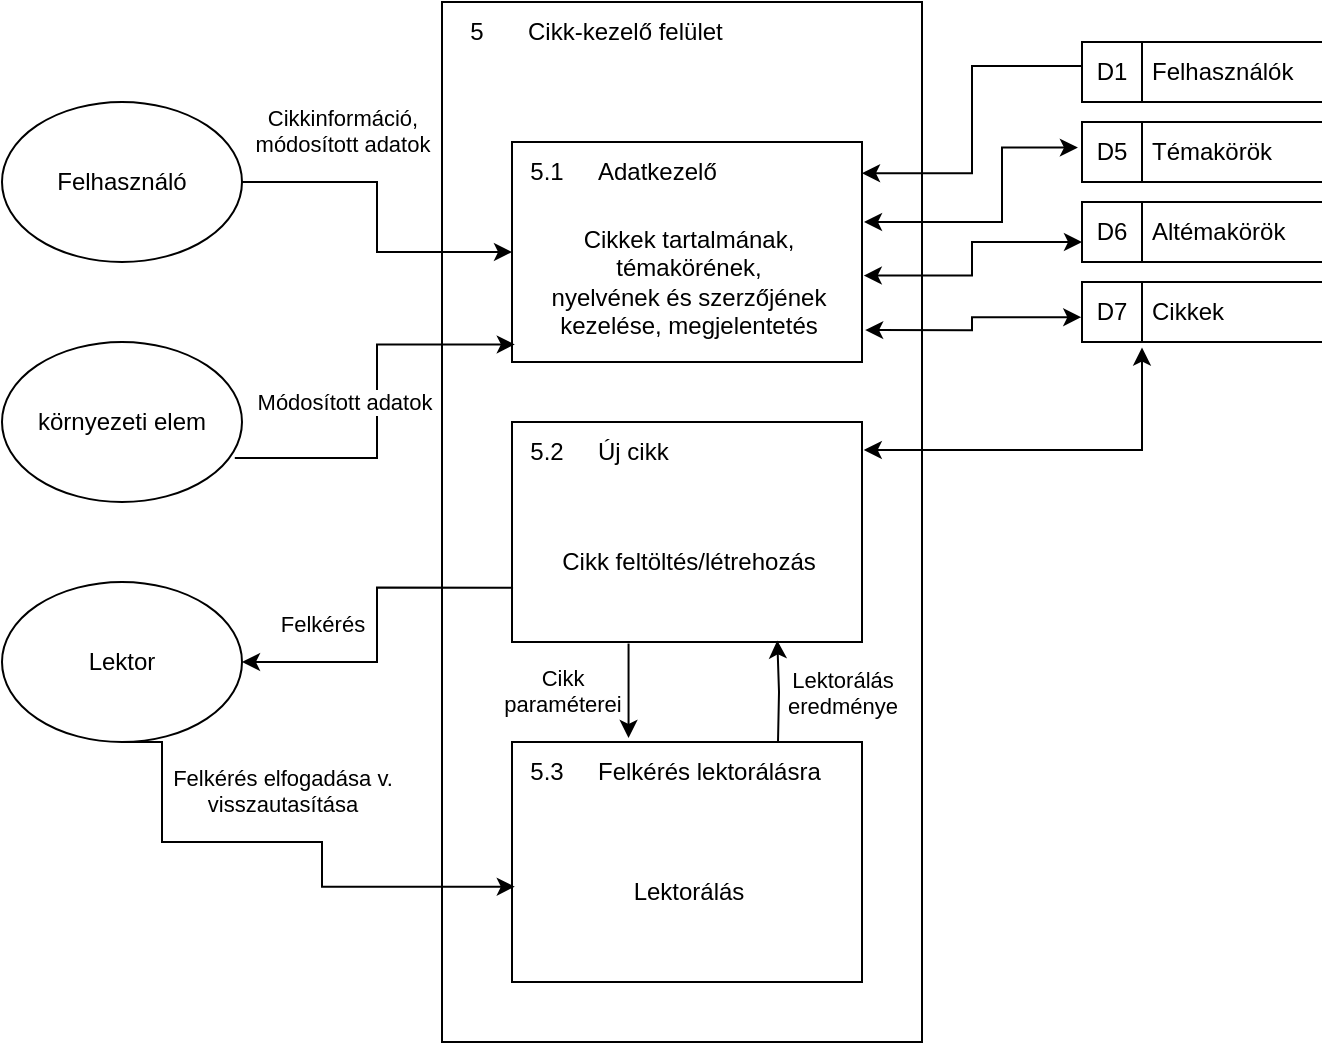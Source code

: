 <mxfile version="20.8.20" type="device"><diagram name="Page-1" id="Ecpe9b6lCqUlcSZMuRMq"><mxGraphModel dx="1050" dy="569" grid="1" gridSize="10" guides="1" tooltips="1" connect="1" arrows="1" fold="1" page="1" pageScale="1" pageWidth="827" pageHeight="1169" math="0" shadow="0"><root><mxCell id="0"/><mxCell id="1" parent="0"/><mxCell id="6LbIq0_ic0g9Hef4_BE1-4" value="" style="html=1;dashed=0;whitespace=wrap;shape=mxgraph.dfd.process;align=center;container=1;collapsible=0;spacingTop=30;" vertex="1" parent="1"><mxGeometry x="240" y="120" width="240" height="520" as="geometry"/></mxCell><mxCell id="6LbIq0_ic0g9Hef4_BE1-5" value="5" style="text;html=1;strokeColor=none;fillColor=none;align=center;verticalAlign=middle;whiteSpace=wrap;rounded=0;movable=0;resizable=0;rotatable=0;cloneable=0;deletable=0;connectable=0;allowArrows=0;pointerEvents=1;" vertex="1" parent="6LbIq0_ic0g9Hef4_BE1-4"><mxGeometry width="35" height="30" as="geometry"/></mxCell><mxCell id="6LbIq0_ic0g9Hef4_BE1-6" value="Cikk-kezelő felület" style="text;html=1;strokeColor=none;fillColor=none;align=left;verticalAlign=middle;whiteSpace=wrap;rounded=0;movable=0;resizable=0;connectable=0;allowArrows=0;rotatable=0;cloneable=0;deletable=0;spacingLeft=6;autosize=1;resizeWidth=0;" vertex="1" parent="6LbIq0_ic0g9Hef4_BE1-4"><mxGeometry x="35" width="120" height="30" as="geometry"/></mxCell><mxCell id="6LbIq0_ic0g9Hef4_BE1-13" value="Cikkek tartalmának,&lt;br&gt;témakörének, &lt;br&gt;nyelvének és szerzőjének &lt;br&gt;kezelése, megjelentetés" style="html=1;dashed=0;whitespace=wrap;shape=mxgraph.dfd.process2;align=center;container=1;collapsible=0;spacingTop=30;" vertex="1" parent="6LbIq0_ic0g9Hef4_BE1-4"><mxGeometry x="35" y="70" width="175" height="110" as="geometry"/></mxCell><mxCell id="6LbIq0_ic0g9Hef4_BE1-14" value="5.1" style="text;html=1;strokeColor=none;fillColor=none;align=center;verticalAlign=middle;whiteSpace=wrap;rounded=0;connectable=0;allowArrows=0;editable=1;movable=0;resizable=0;rotatable=0;deletable=0;locked=0;cloneable=0;" vertex="1" parent="6LbIq0_ic0g9Hef4_BE1-13"><mxGeometry width="35" height="30" as="geometry"/></mxCell><mxCell id="6LbIq0_ic0g9Hef4_BE1-15" value="Adatkezelő" style="text;strokeColor=none;fillColor=none;align=left;verticalAlign=middle;whiteSpace=wrap;rounded=0;autosize=1;connectable=0;allowArrows=0;movable=0;resizable=0;rotatable=0;deletable=0;cloneable=0;spacingLeft=6;fontStyle=0;html=1;" vertex="1" parent="6LbIq0_ic0g9Hef4_BE1-13"><mxGeometry x="35" width="90" height="30" as="geometry"/></mxCell><mxCell id="6LbIq0_ic0g9Hef4_BE1-21" value="Cikk feltöltés/létrehozás" style="html=1;dashed=0;whitespace=wrap;shape=mxgraph.dfd.process2;align=center;container=1;collapsible=0;spacingTop=30;" vertex="1" parent="6LbIq0_ic0g9Hef4_BE1-4"><mxGeometry x="35" y="210" width="175" height="110" as="geometry"/></mxCell><mxCell id="6LbIq0_ic0g9Hef4_BE1-22" value="5.2" style="text;html=1;strokeColor=none;fillColor=none;align=center;verticalAlign=middle;whiteSpace=wrap;rounded=0;connectable=0;allowArrows=0;editable=1;movable=0;resizable=0;rotatable=0;deletable=0;locked=0;cloneable=0;" vertex="1" parent="6LbIq0_ic0g9Hef4_BE1-21"><mxGeometry width="35" height="30" as="geometry"/></mxCell><mxCell id="6LbIq0_ic0g9Hef4_BE1-23" value="Új cikk" style="text;strokeColor=none;fillColor=none;align=left;verticalAlign=middle;whiteSpace=wrap;rounded=0;autosize=1;connectable=0;allowArrows=0;movable=0;resizable=0;rotatable=0;deletable=0;cloneable=0;spacingLeft=6;fontStyle=0;html=1;" vertex="1" parent="6LbIq0_ic0g9Hef4_BE1-21"><mxGeometry x="35" width="60" height="30" as="geometry"/></mxCell><mxCell id="6LbIq0_ic0g9Hef4_BE1-26" value="Lektorálás" style="html=1;dashed=0;whitespace=wrap;shape=mxgraph.dfd.process2;align=center;container=1;collapsible=0;spacingTop=30;" vertex="1" parent="6LbIq0_ic0g9Hef4_BE1-4"><mxGeometry x="35" y="370" width="175" height="120" as="geometry"/></mxCell><mxCell id="6LbIq0_ic0g9Hef4_BE1-27" value="5.3" style="text;html=1;strokeColor=none;fillColor=none;align=center;verticalAlign=middle;whiteSpace=wrap;rounded=0;connectable=0;allowArrows=0;editable=1;movable=0;resizable=0;rotatable=0;deletable=0;locked=0;cloneable=0;" vertex="1" parent="6LbIq0_ic0g9Hef4_BE1-26"><mxGeometry width="35" height="30" as="geometry"/></mxCell><mxCell id="6LbIq0_ic0g9Hef4_BE1-28" value="Felkérés lektorálásra" style="text;strokeColor=none;fillColor=none;align=left;verticalAlign=middle;whiteSpace=wrap;rounded=0;autosize=1;connectable=0;allowArrows=0;movable=0;resizable=0;rotatable=0;deletable=0;cloneable=0;spacingLeft=6;fontStyle=0;html=1;" vertex="1" parent="6LbIq0_ic0g9Hef4_BE1-26"><mxGeometry x="35" width="140" height="30" as="geometry"/></mxCell><mxCell id="6LbIq0_ic0g9Hef4_BE1-30" value="Lektorálás &lt;br&gt;eredménye" style="endArrow=classic;html=1;rounded=0;verticalAlign=bottom;entryX=0.758;entryY=0.993;entryDx=0;entryDy=0;entryPerimeter=0;edgeStyle=orthogonalEdgeStyle;" edge="1" parent="6LbIq0_ic0g9Hef4_BE1-4" target="6LbIq0_ic0g9Hef4_BE1-21"><mxGeometry x="-0.615" y="-32" width="50" height="50" relative="1" as="geometry"><mxPoint x="168" y="370" as="sourcePoint"/><mxPoint x="230" y="290" as="targetPoint"/><mxPoint as="offset"/></mxGeometry></mxCell><mxCell id="6LbIq0_ic0g9Hef4_BE1-31" value="Cikk&lt;br&gt;paraméterei" style="endArrow=classic;html=1;rounded=0;verticalAlign=bottom;entryX=0.333;entryY=-0.017;entryDx=0;entryDy=0;entryPerimeter=0;exitX=0.333;exitY=1.007;exitDx=0;exitDy=0;exitPerimeter=0;edgeStyle=orthogonalEdgeStyle;" edge="1" parent="6LbIq0_ic0g9Hef4_BE1-4" source="6LbIq0_ic0g9Hef4_BE1-21" target="6LbIq0_ic0g9Hef4_BE1-26"><mxGeometry x="0.663" y="-33" width="50" height="50" relative="1" as="geometry"><mxPoint x="20" y="350" as="sourcePoint"/><mxPoint x="140" y="350" as="targetPoint"/><mxPoint as="offset"/></mxGeometry></mxCell><mxCell id="6LbIq0_ic0g9Hef4_BE1-16" value="Cikkek" style="html=1;dashed=0;whitespace=wrap;shape=mxgraph.dfd.dataStoreID;align=left;spacingLeft=33;container=1;collapsible=0;autosize=0;" vertex="1" parent="1"><mxGeometry x="560" y="260" width="120" height="30" as="geometry"/></mxCell><mxCell id="6LbIq0_ic0g9Hef4_BE1-17" value="D7" style="text;html=1;strokeColor=none;fillColor=none;align=center;verticalAlign=middle;whiteSpace=wrap;rounded=0;movable=0;resizable=0;rotatable=0;cloneable=0;deletable=0;allowArrows=0;connectable=0;" vertex="1" parent="6LbIq0_ic0g9Hef4_BE1-16"><mxGeometry width="30" height="30" as="geometry"/></mxCell><mxCell id="6LbIq0_ic0g9Hef4_BE1-18" value="" style="endArrow=classic;startArrow=classic;html=1;rounded=0;verticalAlign=bottom;edgeStyle=orthogonalEdgeStyle;exitX=1.009;exitY=0.855;exitDx=0;exitDy=0;exitPerimeter=0;entryX=-0.003;entryY=0.587;entryDx=0;entryDy=0;entryPerimeter=0;" edge="1" parent="1" source="6LbIq0_ic0g9Hef4_BE1-13" target="6LbIq0_ic0g9Hef4_BE1-16"><mxGeometry width="50" height="50" relative="1" as="geometry"><mxPoint x="490" y="199" as="sourcePoint"/><mxPoint x="610" y="199" as="targetPoint"/></mxGeometry></mxCell><mxCell id="6LbIq0_ic0g9Hef4_BE1-24" value="Lektor" style="ellipse;whiteSpace=wrap;html=1;" vertex="1" parent="1"><mxGeometry x="20" y="410" width="120" height="80" as="geometry"/></mxCell><mxCell id="6LbIq0_ic0g9Hef4_BE1-25" value="Felkérés" style="endArrow=classic;html=1;rounded=0;verticalAlign=bottom;entryX=1;entryY=0.5;entryDx=0;entryDy=0;exitX=0.003;exitY=0.753;exitDx=0;exitDy=0;exitPerimeter=0;edgeStyle=orthogonalEdgeStyle;" edge="1" parent="1" source="6LbIq0_ic0g9Hef4_BE1-21" target="6LbIq0_ic0g9Hef4_BE1-24"><mxGeometry x="0.537" y="-10" width="50" height="50" relative="1" as="geometry"><mxPoint x="350" y="340" as="sourcePoint"/><mxPoint x="470" y="340" as="targetPoint"/><mxPoint as="offset"/></mxGeometry></mxCell><mxCell id="6LbIq0_ic0g9Hef4_BE1-29" value="Felkérés elfogadása v. &lt;br&gt;visszautasítása" style="endArrow=classic;html=1;rounded=0;verticalAlign=bottom;edgeStyle=orthogonalEdgeStyle;entryX=0.008;entryY=0.603;entryDx=0;entryDy=0;entryPerimeter=0;exitX=0.5;exitY=1;exitDx=0;exitDy=0;" edge="1" parent="1" source="6LbIq0_ic0g9Hef4_BE1-24" target="6LbIq0_ic0g9Hef4_BE1-26"><mxGeometry x="-0.035" y="10" width="50" height="50" relative="1" as="geometry"><mxPoint x="30" y="510" as="sourcePoint"/><mxPoint x="150" y="510" as="targetPoint"/><Array as="points"><mxPoint x="100" y="540"/><mxPoint x="180" y="540"/><mxPoint x="180" y="562"/></Array><mxPoint as="offset"/></mxGeometry></mxCell><mxCell id="6LbIq0_ic0g9Hef4_BE1-32" value="Felhasználó" style="ellipse;whiteSpace=wrap;html=1;" vertex="1" parent="1"><mxGeometry x="20" y="170" width="120" height="80" as="geometry"/></mxCell><mxCell id="6LbIq0_ic0g9Hef4_BE1-33" value="Cikkinformáció, &lt;br&gt;módosított adatok" style="endArrow=classic;html=1;rounded=0;verticalAlign=bottom;exitX=1;exitY=0.5;exitDx=0;exitDy=0;edgeStyle=orthogonalEdgeStyle;" edge="1" parent="1" source="6LbIq0_ic0g9Hef4_BE1-32" target="6LbIq0_ic0g9Hef4_BE1-13"><mxGeometry x="-0.412" y="10" width="50" height="50" relative="1" as="geometry"><mxPoint x="350" y="290" as="sourcePoint"/><mxPoint x="470" y="290" as="targetPoint"/><mxPoint as="offset"/></mxGeometry></mxCell><mxCell id="6LbIq0_ic0g9Hef4_BE1-36" value="" style="endArrow=classic;startArrow=classic;html=1;rounded=0;verticalAlign=bottom;edgeStyle=orthogonalEdgeStyle;exitX=1.005;exitY=0.127;exitDx=0;exitDy=0;exitPerimeter=0;entryX=0.25;entryY=1.093;entryDx=0;entryDy=0;entryPerimeter=0;" edge="1" parent="1" source="6LbIq0_ic0g9Hef4_BE1-21" target="6LbIq0_ic0g9Hef4_BE1-16"><mxGeometry width="50" height="50" relative="1" as="geometry"><mxPoint x="540" y="319.5" as="sourcePoint"/><mxPoint x="590" y="310" as="targetPoint"/></mxGeometry></mxCell><mxCell id="6LbIq0_ic0g9Hef4_BE1-39" value="Altémakörök" style="html=1;dashed=0;whitespace=wrap;shape=mxgraph.dfd.dataStoreID;align=left;spacingLeft=33;container=1;collapsible=0;autosize=0;" vertex="1" parent="1"><mxGeometry x="560" y="220" width="120" height="30" as="geometry"/></mxCell><mxCell id="6LbIq0_ic0g9Hef4_BE1-40" value="D6" style="text;html=1;strokeColor=none;fillColor=none;align=center;verticalAlign=middle;whiteSpace=wrap;rounded=0;movable=0;resizable=0;rotatable=0;cloneable=0;deletable=0;allowArrows=0;connectable=0;" vertex="1" parent="6LbIq0_ic0g9Hef4_BE1-39"><mxGeometry width="30" height="30" as="geometry"/></mxCell><mxCell id="6LbIq0_ic0g9Hef4_BE1-41" value="Témakörök" style="html=1;dashed=0;whitespace=wrap;shape=mxgraph.dfd.dataStoreID;align=left;spacingLeft=33;container=1;collapsible=0;autosize=0;" vertex="1" parent="1"><mxGeometry x="560" y="180" width="120" height="30" as="geometry"/></mxCell><mxCell id="6LbIq0_ic0g9Hef4_BE1-42" value="D5" style="text;html=1;strokeColor=none;fillColor=none;align=center;verticalAlign=middle;whiteSpace=wrap;rounded=0;movable=0;resizable=0;rotatable=0;cloneable=0;deletable=0;allowArrows=0;connectable=0;" vertex="1" parent="6LbIq0_ic0g9Hef4_BE1-41"><mxGeometry width="30" height="30" as="geometry"/></mxCell><mxCell id="6LbIq0_ic0g9Hef4_BE1-43" value="Felhasználók" style="html=1;dashed=0;whitespace=wrap;shape=mxgraph.dfd.dataStoreID;align=left;spacingLeft=33;container=1;collapsible=0;autosize=0;" vertex="1" parent="1"><mxGeometry x="560" y="140" width="120" height="30" as="geometry"/></mxCell><mxCell id="6LbIq0_ic0g9Hef4_BE1-44" value="D1" style="text;html=1;strokeColor=none;fillColor=none;align=center;verticalAlign=middle;whiteSpace=wrap;rounded=0;movable=0;resizable=0;rotatable=0;cloneable=0;deletable=0;allowArrows=0;connectable=0;" vertex="1" parent="6LbIq0_ic0g9Hef4_BE1-43"><mxGeometry width="30" height="30" as="geometry"/></mxCell><mxCell id="6LbIq0_ic0g9Hef4_BE1-45" value="" style="endArrow=classic;html=1;rounded=0;verticalAlign=bottom;edgeStyle=orthogonalEdgeStyle;entryX=1;entryY=0.142;entryDx=0;entryDy=0;entryPerimeter=0;exitX=-0.003;exitY=0.4;exitDx=0;exitDy=0;exitPerimeter=0;" edge="1" parent="1" source="6LbIq0_ic0g9Hef4_BE1-43" target="6LbIq0_ic0g9Hef4_BE1-13"><mxGeometry width="50" height="50" relative="1" as="geometry"><mxPoint x="450" y="70" as="sourcePoint"/><mxPoint x="570" y="70" as="targetPoint"/></mxGeometry></mxCell><mxCell id="6LbIq0_ic0g9Hef4_BE1-46" value="" style="endArrow=classic;startArrow=classic;html=1;rounded=0;verticalAlign=bottom;edgeStyle=orthogonalEdgeStyle;entryX=-0.017;entryY=0.427;entryDx=0;entryDy=0;entryPerimeter=0;" edge="1" parent="1" target="6LbIq0_ic0g9Hef4_BE1-41"><mxGeometry width="50" height="50" relative="1" as="geometry"><mxPoint x="451" y="230" as="sourcePoint"/><mxPoint x="550" y="190" as="targetPoint"/><Array as="points"><mxPoint x="451" y="230"/><mxPoint x="520" y="230"/><mxPoint x="520" y="193"/></Array></mxGeometry></mxCell><mxCell id="6LbIq0_ic0g9Hef4_BE1-47" value="" style="endArrow=classic;startArrow=classic;html=1;rounded=0;verticalAlign=bottom;edgeStyle=orthogonalEdgeStyle;exitX=1.005;exitY=0.607;exitDx=0;exitDy=0;exitPerimeter=0;" edge="1" parent="1" source="6LbIq0_ic0g9Hef4_BE1-13"><mxGeometry width="50" height="50" relative="1" as="geometry"><mxPoint x="520" y="380" as="sourcePoint"/><mxPoint x="560" y="240" as="targetPoint"/><Array as="points"><mxPoint x="505" y="257"/><mxPoint x="505" y="240"/></Array></mxGeometry></mxCell><mxCell id="6LbIq0_ic0g9Hef4_BE1-48" value="környezeti elem" style="ellipse;whiteSpace=wrap;html=1;" vertex="1" parent="1"><mxGeometry x="20" y="290" width="120" height="80" as="geometry"/></mxCell><mxCell id="6LbIq0_ic0g9Hef4_BE1-51" value="Módosított adatok" style="endArrow=classic;html=1;rounded=0;verticalAlign=bottom;edgeStyle=orthogonalEdgeStyle;exitX=0.97;exitY=0.725;exitDx=0;exitDy=0;exitPerimeter=0;entryX=0.008;entryY=0.92;entryDx=0;entryDy=0;entryPerimeter=0;" edge="1" parent="1" source="6LbIq0_ic0g9Hef4_BE1-48" target="6LbIq0_ic0g9Hef4_BE1-13"><mxGeometry x="-0.083" y="18" width="50" height="50" relative="1" as="geometry"><mxPoint x="150" y="340" as="sourcePoint"/><mxPoint x="270" y="340" as="targetPoint"/><mxPoint x="1" as="offset"/></mxGeometry></mxCell></root></mxGraphModel></diagram></mxfile>